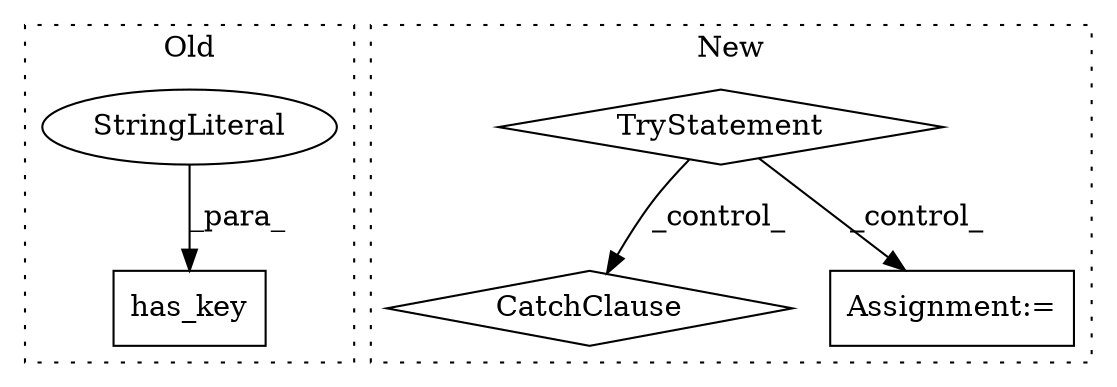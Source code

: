 digraph G {
subgraph cluster0 {
1 [label="has_key" a="32" s="507,529" l="8,1" shape="box"];
4 [label="StringLiteral" a="45" s="515" l="14" shape="ellipse"];
label = "Old";
style="dotted";
}
subgraph cluster1 {
2 [label="TryStatement" a="54" s="285" l="4" shape="diamond"];
3 [label="CatchClause" a="12" s="344,378" l="11,2" shape="diamond"];
5 [label="Assignment:=" a="7" s="304" l="1" shape="box"];
label = "New";
style="dotted";
}
2 -> 5 [label="_control_"];
2 -> 3 [label="_control_"];
4 -> 1 [label="_para_"];
}